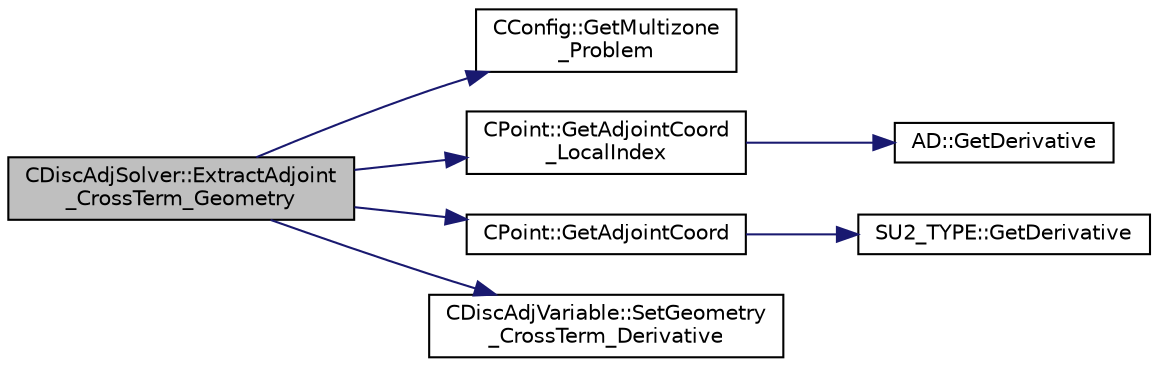 digraph "CDiscAdjSolver::ExtractAdjoint_CrossTerm_Geometry"
{
  edge [fontname="Helvetica",fontsize="10",labelfontname="Helvetica",labelfontsize="10"];
  node [fontname="Helvetica",fontsize="10",shape=record];
  rankdir="LR";
  Node46 [label="CDiscAdjSolver::ExtractAdjoint\l_CrossTerm_Geometry",height=0.2,width=0.4,color="black", fillcolor="grey75", style="filled", fontcolor="black"];
  Node46 -> Node47 [color="midnightblue",fontsize="10",style="solid",fontname="Helvetica"];
  Node47 [label="CConfig::GetMultizone\l_Problem",height=0.2,width=0.4,color="black", fillcolor="white", style="filled",URL="$class_c_config.html#ad9233b666b21e43c18592925be61cc9b",tooltip="Get whether the simulation we are running is a multizone simulation. "];
  Node46 -> Node48 [color="midnightblue",fontsize="10",style="solid",fontname="Helvetica"];
  Node48 [label="CPoint::GetAdjointCoord\l_LocalIndex",height=0.2,width=0.4,color="black", fillcolor="white", style="filled",URL="$class_c_point.html#ad869d5e41f20b0685e9cc6dce96c8dfc",tooltip="Get the adjoint values of the coordinates. "];
  Node48 -> Node49 [color="midnightblue",fontsize="10",style="solid",fontname="Helvetica"];
  Node49 [label="AD::GetDerivative",height=0.2,width=0.4,color="black", fillcolor="white", style="filled",URL="$namespace_a_d.html#a305f38ce692ce2f4269c05a022fe2ff5",tooltip="Extracts the adjoint value at index. "];
  Node46 -> Node50 [color="midnightblue",fontsize="10",style="solid",fontname="Helvetica"];
  Node50 [label="CPoint::GetAdjointCoord",height=0.2,width=0.4,color="black", fillcolor="white", style="filled",URL="$class_c_point.html#ac9320f072c0a562a58bccdf6df92779a",tooltip="Get the adjoint values of the coordinates. "];
  Node50 -> Node51 [color="midnightblue",fontsize="10",style="solid",fontname="Helvetica"];
  Node51 [label="SU2_TYPE::GetDerivative",height=0.2,width=0.4,color="black", fillcolor="white", style="filled",URL="$namespace_s_u2___t_y_p_e.html#aaf4331164217013b2f05dda28329fcb1",tooltip="Get the derivative value of the datatype (needs to be implemented for each new type). "];
  Node46 -> Node52 [color="midnightblue",fontsize="10",style="solid",fontname="Helvetica"];
  Node52 [label="CDiscAdjVariable::SetGeometry\l_CrossTerm_Derivative",height=0.2,width=0.4,color="black", fillcolor="white", style="filled",URL="$class_c_disc_adj_variable.html#a35e90daad149ebe9d4332b9b8b59b50f",tooltip="A virtual member. Set the value of the mesh solution (adjoint). "];
}
